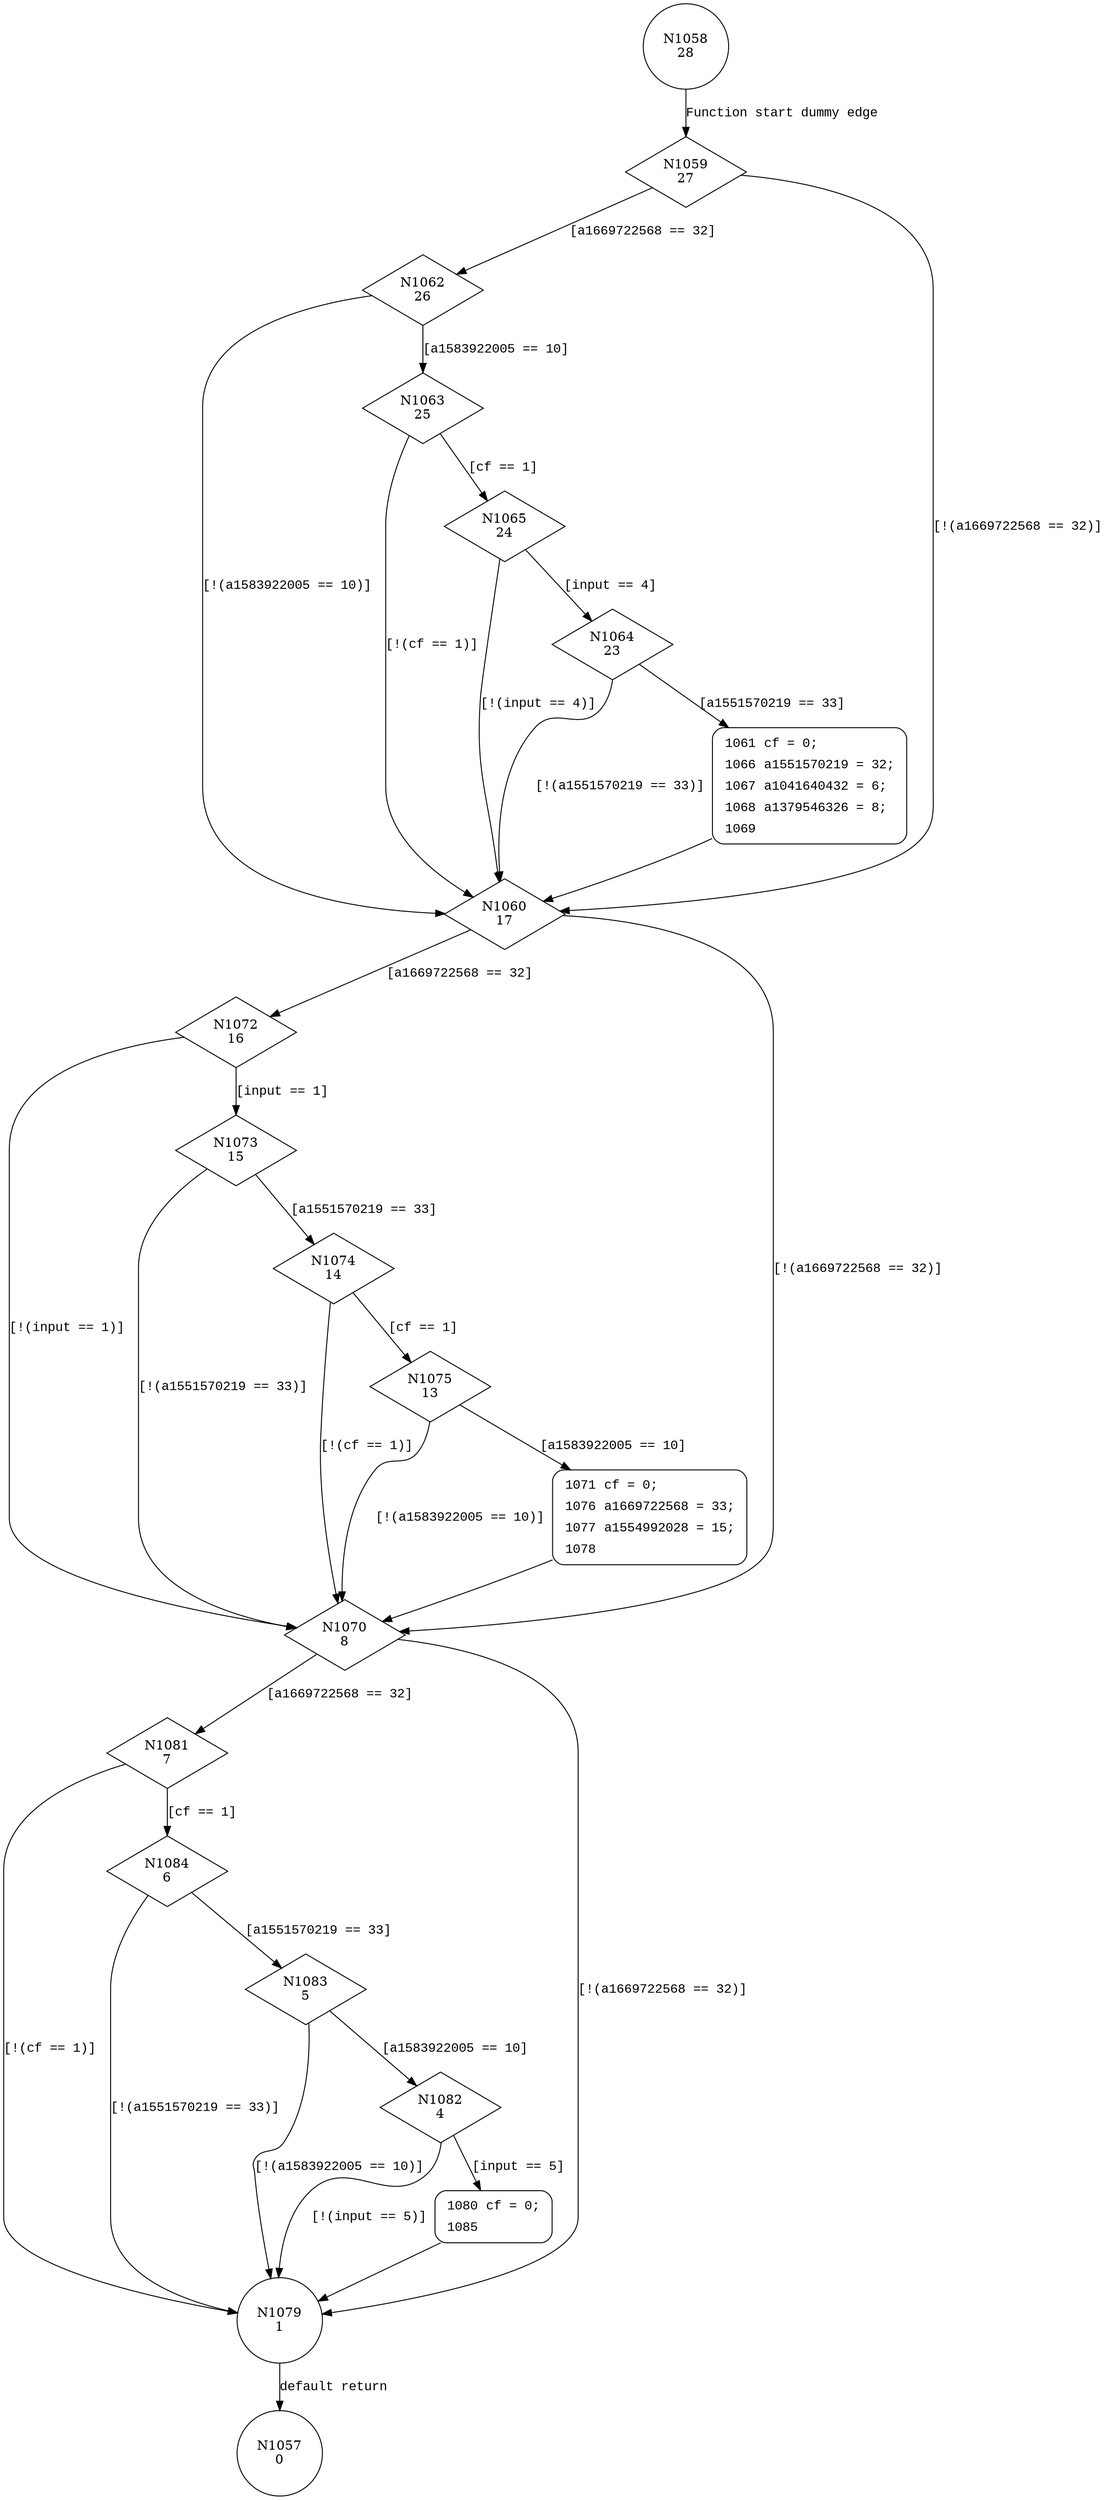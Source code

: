 digraph calculate_outputm41 {
1058 [shape="circle" label="N1058\n28"]
1059 [shape="diamond" label="N1059\n27"]
1062 [shape="diamond" label="N1062\n26"]
1060 [shape="diamond" label="N1060\n17"]
1072 [shape="diamond" label="N1072\n16"]
1070 [shape="diamond" label="N1070\n8"]
1081 [shape="diamond" label="N1081\n7"]
1079 [shape="circle" label="N1079\n1"]
1057 [shape="circle" label="N1057\n0"]
1084 [shape="diamond" label="N1084\n6"]
1083 [shape="diamond" label="N1083\n5"]
1082 [shape="diamond" label="N1082\n4"]
1080 [shape="circle" label="N1080\n3"]
1073 [shape="diamond" label="N1073\n15"]
1074 [shape="diamond" label="N1074\n14"]
1075 [shape="diamond" label="N1075\n13"]
1071 [shape="circle" label="N1071\n12"]
1063 [shape="diamond" label="N1063\n25"]
1065 [shape="diamond" label="N1065\n24"]
1064 [shape="diamond" label="N1064\n23"]
1061 [shape="circle" label="N1061\n22"]
1080 [style="filled,bold" penwidth="1" fillcolor="white" fontname="Courier New" shape="Mrecord" label=<<table border="0" cellborder="0" cellpadding="3" bgcolor="white"><tr><td align="right">1080</td><td align="left">cf = 0;</td></tr><tr><td align="right">1085</td><td align="left"></td></tr></table>>]
1080 -> 1079[label=""]
1071 [style="filled,bold" penwidth="1" fillcolor="white" fontname="Courier New" shape="Mrecord" label=<<table border="0" cellborder="0" cellpadding="3" bgcolor="white"><tr><td align="right">1071</td><td align="left">cf = 0;</td></tr><tr><td align="right">1076</td><td align="left">a1669722568 = 33;</td></tr><tr><td align="right">1077</td><td align="left">a1554992028 = 15;</td></tr><tr><td align="right">1078</td><td align="left"></td></tr></table>>]
1071 -> 1070[label=""]
1061 [style="filled,bold" penwidth="1" fillcolor="white" fontname="Courier New" shape="Mrecord" label=<<table border="0" cellborder="0" cellpadding="3" bgcolor="white"><tr><td align="right">1061</td><td align="left">cf = 0;</td></tr><tr><td align="right">1066</td><td align="left">a1551570219 = 32;</td></tr><tr><td align="right">1067</td><td align="left">a1041640432 = 6;</td></tr><tr><td align="right">1068</td><td align="left">a1379546326 = 8;</td></tr><tr><td align="right">1069</td><td align="left"></td></tr></table>>]
1061 -> 1060[label=""]
1058 -> 1059 [label="Function start dummy edge" fontname="Courier New"]
1059 -> 1062 [label="[a1669722568 == 32]" fontname="Courier New"]
1059 -> 1060 [label="[!(a1669722568 == 32)]" fontname="Courier New"]
1060 -> 1072 [label="[a1669722568 == 32]" fontname="Courier New"]
1060 -> 1070 [label="[!(a1669722568 == 32)]" fontname="Courier New"]
1070 -> 1081 [label="[a1669722568 == 32]" fontname="Courier New"]
1070 -> 1079 [label="[!(a1669722568 == 32)]" fontname="Courier New"]
1079 -> 1057 [label="default return" fontname="Courier New"]
1081 -> 1084 [label="[cf == 1]" fontname="Courier New"]
1081 -> 1079 [label="[!(cf == 1)]" fontname="Courier New"]
1084 -> 1083 [label="[a1551570219 == 33]" fontname="Courier New"]
1084 -> 1079 [label="[!(a1551570219 == 33)]" fontname="Courier New"]
1083 -> 1082 [label="[a1583922005 == 10]" fontname="Courier New"]
1083 -> 1079 [label="[!(a1583922005 == 10)]" fontname="Courier New"]
1082 -> 1080 [label="[input == 5]" fontname="Courier New"]
1082 -> 1079 [label="[!(input == 5)]" fontname="Courier New"]
1072 -> 1073 [label="[input == 1]" fontname="Courier New"]
1072 -> 1070 [label="[!(input == 1)]" fontname="Courier New"]
1073 -> 1074 [label="[a1551570219 == 33]" fontname="Courier New"]
1073 -> 1070 [label="[!(a1551570219 == 33)]" fontname="Courier New"]
1074 -> 1075 [label="[cf == 1]" fontname="Courier New"]
1074 -> 1070 [label="[!(cf == 1)]" fontname="Courier New"]
1075 -> 1071 [label="[a1583922005 == 10]" fontname="Courier New"]
1075 -> 1070 [label="[!(a1583922005 == 10)]" fontname="Courier New"]
1062 -> 1063 [label="[a1583922005 == 10]" fontname="Courier New"]
1062 -> 1060 [label="[!(a1583922005 == 10)]" fontname="Courier New"]
1063 -> 1065 [label="[cf == 1]" fontname="Courier New"]
1063 -> 1060 [label="[!(cf == 1)]" fontname="Courier New"]
1065 -> 1064 [label="[input == 4]" fontname="Courier New"]
1065 -> 1060 [label="[!(input == 4)]" fontname="Courier New"]
1064 -> 1061 [label="[a1551570219 == 33]" fontname="Courier New"]
1064 -> 1060 [label="[!(a1551570219 == 33)]" fontname="Courier New"]
}